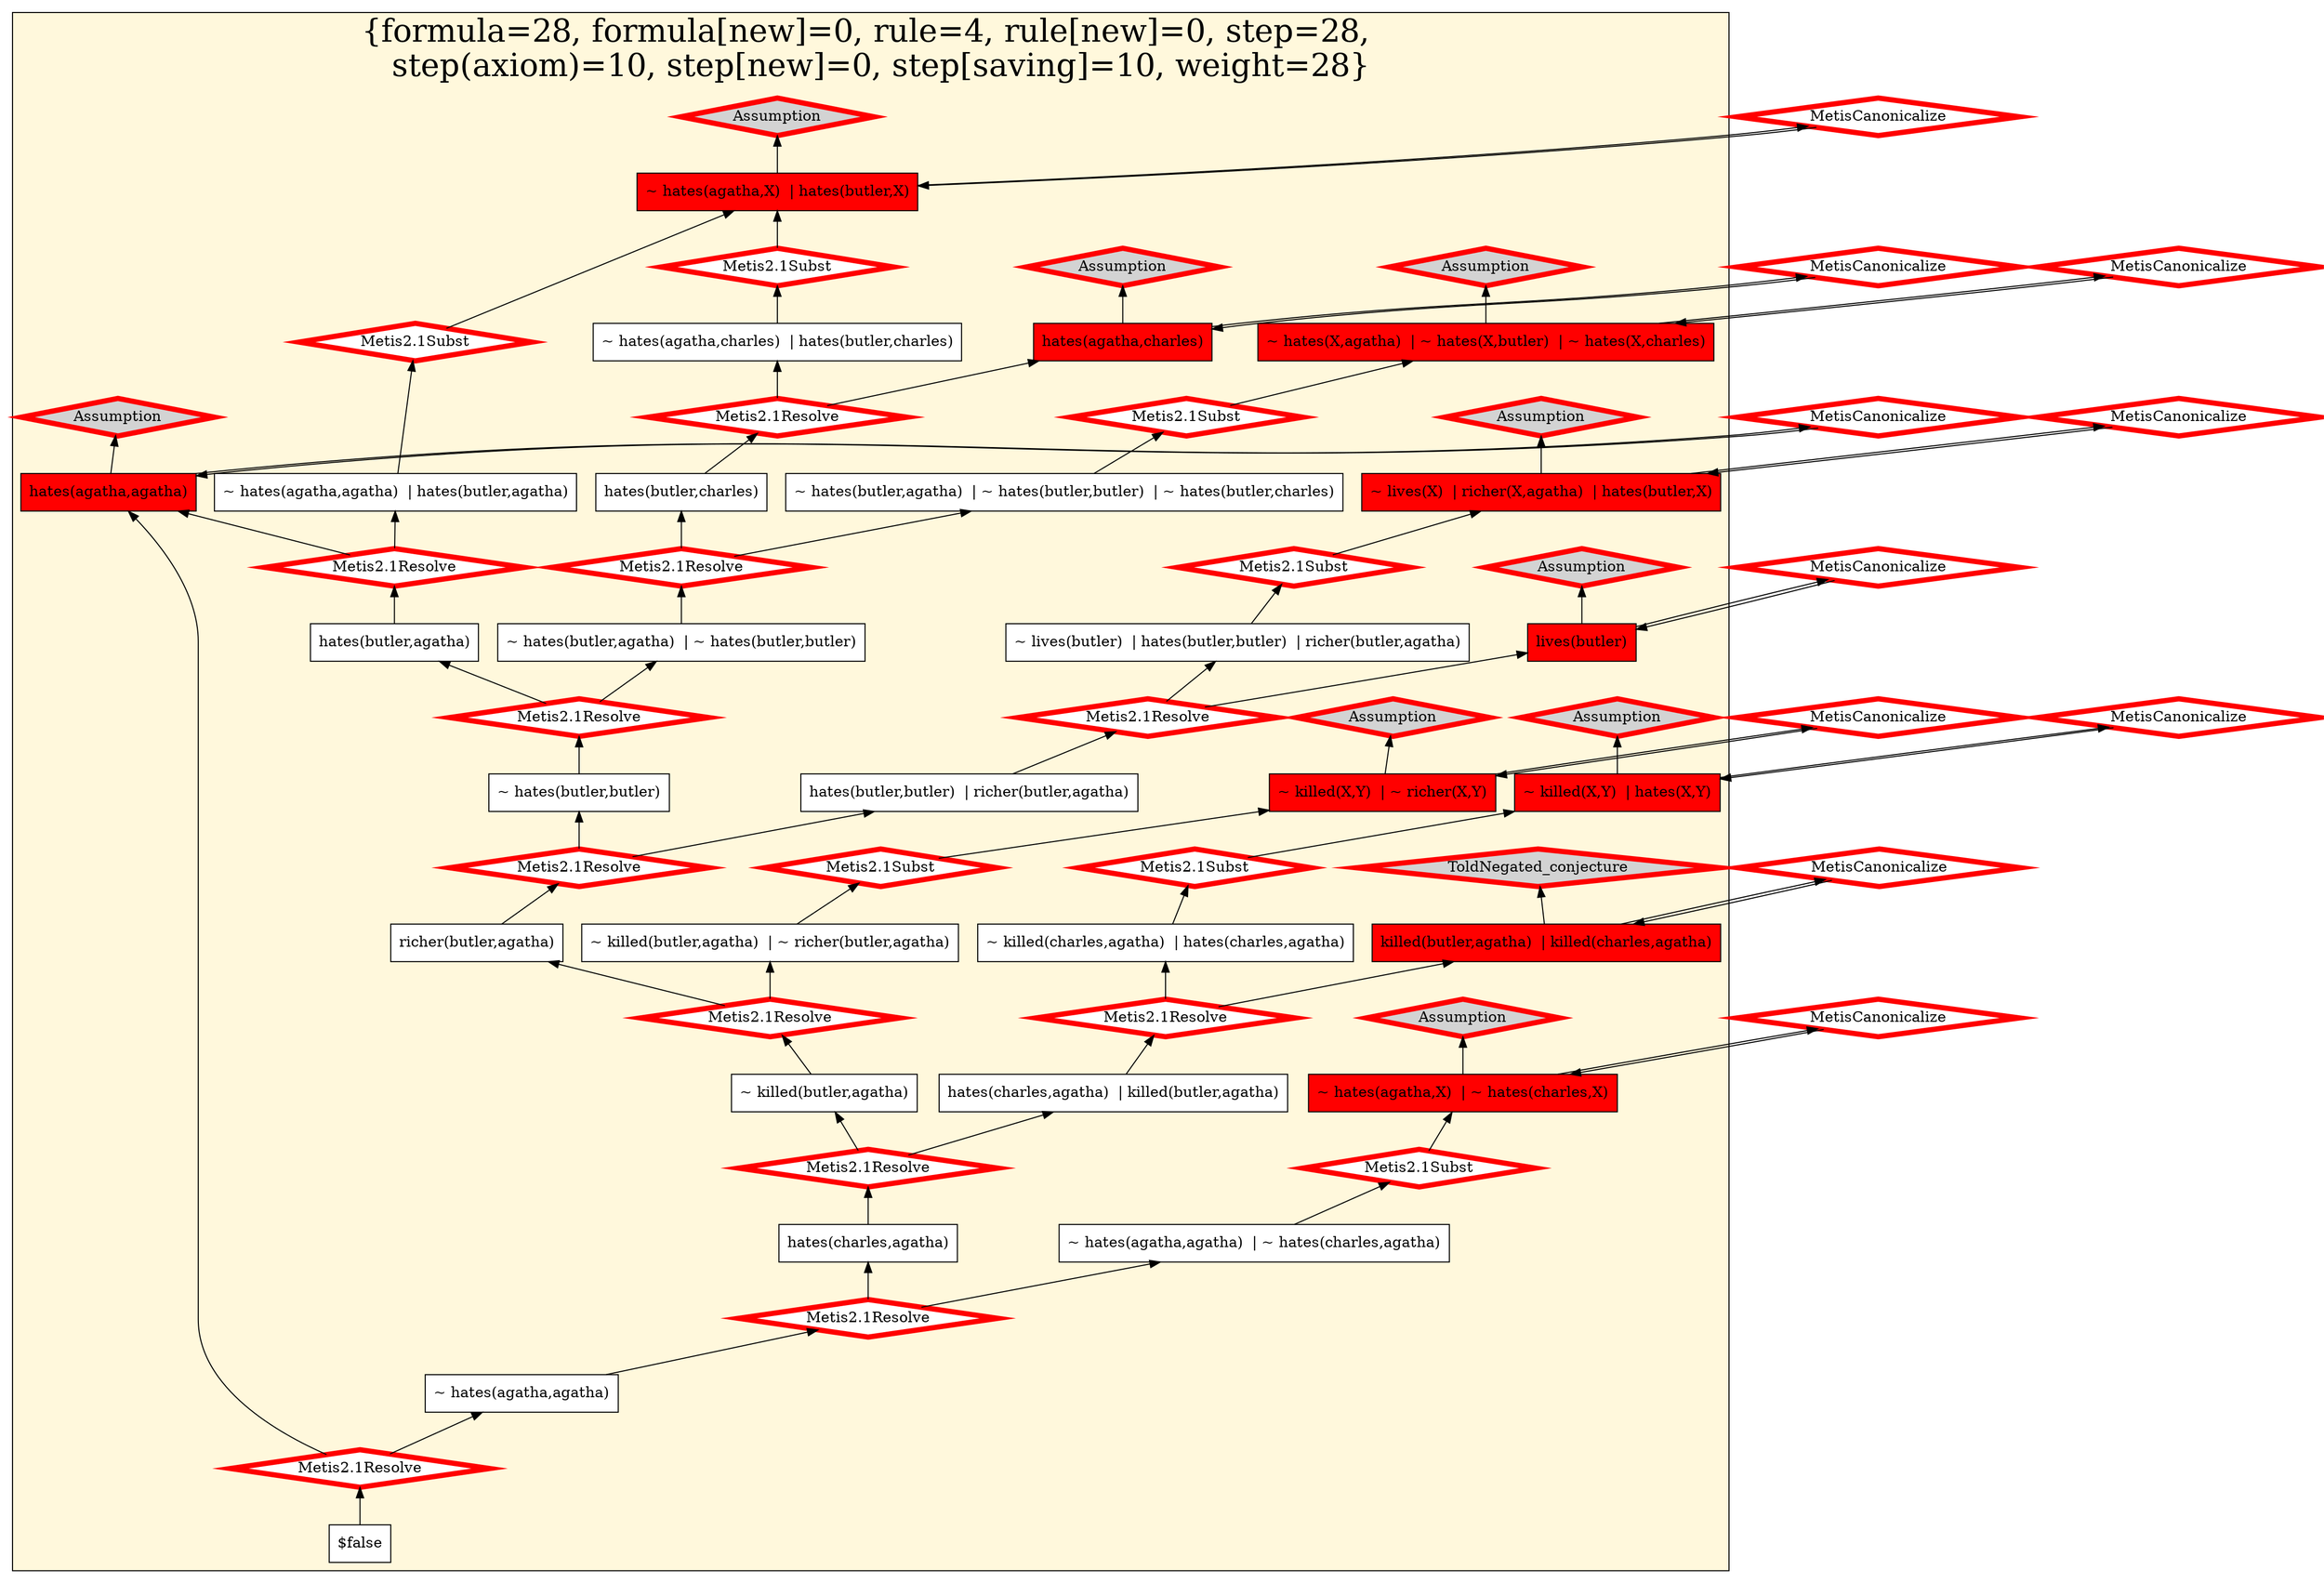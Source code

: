 digraph g 
{ rankdir=BT;
   
  "x_203" [ URL="http://inference-web.org/proofs/tptp/Solutions/PUZ/PUZ001-1/Metis---2.2/answer.owl#ns_refute_0_19_conclusion" color="black" shape="box" label="hates(agatha,agatha)" fillcolor="red" style="filled"  ];
  "x_102" [ URL="http://inference-web.org/proofs/tptp/Solutions/PUZ/PUZ001-1/Metis---2.2/answer.owl#ns_prove_neither_charles_nor_butler_did_it_conclusion" color="black" shape="box" label="killed(butler,agatha)  | killed(charles,agatha)" fillcolor="red" style="filled"  ];
  "x_167" [ URL="http://inference-web.org/proofs/tptp/Solutions/PUZ/PUZ001-1/Metis---2.2/answer.owl#ns_same_hates_conclusion" color="black" shape="box" label="~ hates(agatha,X)  | hates(butler,X)" fillcolor="red" style="filled"  ];
  "x_149" [ URL="http://inference-web.org/proofs/tptp/Solutions/PUZ/PUZ001-1/Metis---2.2/answer.owl#ns_refute_0_16_conclusion" color="black" shape="box" label="~ hates(X,agatha)  | ~ hates(X,butler)  | ~ hates(X,charles)" fillcolor="red" style="filled"  ];
  "x_144" [ URL="http://inference-web.org/proofs/tptp/Solutions/PUZ/PUZ001-1/Metis---2.2/answer.owl#ns_refute_0_11_conclusion" color="black" shape="box" label="hates(butler,butler)  | richer(butler,agatha)" fillcolor="white" style="filled"  ];
  "x_166" [ URL="http://inference-web.org/proofs/tptp/Solutions/PUZ/PUZ001-1/Metis---2.2/answer.owl#ns_different_hates_conclusion" color="black" shape="box" label="~ hates(agatha,X)  | ~ hates(charles,X)" fillcolor="red" style="filled"  ];
  "x_194" [ URL="http://inference-web.org/proofs/tptp/Solutions/PUZ/PUZ001-1/Metis---2.2/answer.owl#ns_butler_conclusion" color="black" shape="box" label="lives(butler)" fillcolor="red" style="filled"  ];
  "x_174" [ URL="http://inference-web.org/proofs/tptp/Solutions/PUZ/PUZ001-1/Metis---2.2/answer.owl#ns_refute_0_27_conclusion" color="black" shape="box" label="$false" fillcolor="white" style="filled"  ];
  "x_107" [ URL="http://inference-web.org/proofs/tptp/Solutions/PUZ/PUZ001-1/Metis---2.2/answer.owl#ns_refute_0_7_conclusion" color="black" shape="box" label="~ killed(butler,agatha)  | ~ richer(butler,agatha)" fillcolor="white" style="filled"  ];
  "x_108" [ URL="http://inference-web.org/proofs/tptp/Solutions/PUZ/PUZ001-1/Metis---2.2/answer.owl#ns_refute_0_4_conclusion" color="black" shape="box" label="~ killed(charles,agatha)  | hates(charles,agatha)" fillcolor="white" style="filled"  ];
  "x_224" [ URL="http://inference-web.org/proofs/tptp/Solutions/PUZ/PUZ001-1/Metis---2.2/answer.owl#ns_agatha_hates_charles_conclusion" color="black" shape="box" label="hates(agatha,charles)" fillcolor="red" style="filled"  ];
  "x_173" [ URL="http://inference-web.org/proofs/tptp/Solutions/PUZ/PUZ001-1/Metis---2.2/answer.owl#ns_refute_0_1_conclusion" color="black" shape="box" label="~ hates(agatha,agatha)  | ~ hates(charles,agatha)" fillcolor="white" style="filled"  ];
  "x_149" [ URL="http://inference-web.org/proofs/tptp/Solutions/PUZ/PUZ001-1/Metis---2.2/answer.owl#ns_no_one_hates_everyone_conclusion" color="black" shape="box" label="~ hates(X,agatha)  | ~ hates(X,butler)  | ~ hates(X,charles)" fillcolor="red" style="filled"  ];
  "x_112" [ URL="http://inference-web.org/proofs/tptp/Solutions/PUZ/PUZ001-1/Metis---2.2/answer.owl#ns_refute_0_24_conclusion" color="black" shape="box" label="~ killed(butler,agatha)" fillcolor="white" style="filled"  ];
  "x_166" [ URL="http://inference-web.org/proofs/tptp/Solutions/PUZ/PUZ001-1/Metis---2.2/answer.owl#ns_refute_0_0_conclusion" color="black" shape="box" label="~ hates(agatha,X)  | ~ hates(charles,X)" fillcolor="red" style="filled"  ];
  "x_178" [ URL="http://inference-web.org/proofs/tptp/Solutions/PUZ/PUZ001-1/Metis---2.2/answer.owl#ns_refute_0_9_conclusion" color="black" shape="box" label="~ lives(X)  | hates(butler,X)  | richer(X,agatha)" fillcolor="red" style="filled"  ];
  "x_115" [ URL="http://inference-web.org/proofs/tptp/Solutions/PUZ/PUZ001-1/Metis---2.2/answer.owl#ns_refute_0_23_conclusion" color="black" shape="box" label="richer(butler,agatha)" fillcolor="white" style="filled"  ];
  "x_194" [ URL="http://inference-web.org/proofs/tptp/Solutions/PUZ/PUZ001-1/Metis---2.2/answer.owl#ns_refute_0_8_conclusion" color="black" shape="box" label="lives(butler)" fillcolor="red" style="filled"  ];
  "x_182" [ URL="http://inference-web.org/proofs/tptp/Solutions/PUZ/PUZ001-1/Metis---2.2/answer.owl#ns_refute_0_25_conclusion" color="black" shape="box" label="hates(charles,agatha)" fillcolor="white" style="filled"  ];
  "x_143" [ URL="http://inference-web.org/proofs/tptp/Solutions/PUZ/PUZ001-1/Metis---2.2/answer.owl#ns_refute_0_21_conclusion" color="black" shape="box" label="hates(butler,agatha)" fillcolor="white" style="filled"  ];
  "x_102" [ URL="http://inference-web.org/proofs/tptp/Solutions/PUZ/PUZ001-1/Metis---2.2/answer.owl#ns_refute_0_2_conclusion" color="black" shape="box" label="killed(butler,agatha)  | killed(charles,agatha)" fillcolor="red" style="filled"  ];
  "x_204" [ URL="http://inference-web.org/proofs/tptp/Solutions/PUZ/PUZ001-1/Metis---2.2/answer.owl#ns_refute_0_6_conclusion" color="black" shape="box" label="~ killed(X,Y)  | ~ richer(X,Y)" fillcolor="red" style="filled"  ];
  "x_178" [ URL="http://inference-web.org/proofs/tptp/Solutions/PUZ/PUZ001-1/Metis---2.2/answer.owl#ns_butler_hates_poor_conclusion" color="black" shape="box" label="~ lives(X)  | richer(X,agatha)  | hates(butler,X)" fillcolor="red" style="filled"  ];
  "x_190" [ URL="http://inference-web.org/proofs/tptp/Solutions/PUZ/PUZ001-1/Metis---2.2/answer.owl#ns_refute_0_26_conclusion" color="black" shape="box" label="~ hates(agatha,agatha)" fillcolor="white" style="filled"  ];
  "x_124" [ URL="http://inference-web.org/proofs/tptp/Solutions/PUZ/PUZ001-1/Metis---2.2/answer.owl#ns_refute_0_17_conclusion" color="black" shape="box" label="~ hates(butler,agatha)  | ~ hates(butler,butler)  | ~ hates(butler,charles)" fillcolor="white" style="filled"  ];
  "x_203" [ URL="http://inference-web.org/proofs/tptp/Solutions/PUZ/PUZ001-1/Metis---2.2/answer.owl#ns_agatha_hates_agatha_conclusion" color="black" shape="box" label="hates(agatha,agatha)" fillcolor="red" style="filled"  ];
  "x_193" [ URL="http://inference-web.org/proofs/tptp/Solutions/PUZ/PUZ001-1/Metis---2.2/answer.owl#ns_refute_0_10_conclusion" color="black" shape="box" label="~ lives(butler)  | hates(butler,butler)  | richer(butler,agatha)" fillcolor="white" style="filled"  ];
  "x_224" [ URL="http://inference-web.org/proofs/tptp/Solutions/PUZ/PUZ001-1/Metis---2.2/answer.owl#ns_refute_0_12_conclusion" color="black" shape="box" label="hates(agatha,charles)" fillcolor="red" style="filled"  ];
  "x_176" [ URL="http://inference-web.org/proofs/tptp/Solutions/PUZ/PUZ001-1/Metis---2.2/answer.owl#ns_refute_0_5_conclusion" color="black" shape="box" label="hates(charles,agatha)  | killed(butler,agatha)" fillcolor="white" style="filled"  ];
  "x_130" [ URL="http://inference-web.org/proofs/tptp/Solutions/PUZ/PUZ001-1/Metis---2.2/answer.owl#ns_refute_0_20_conclusion" color="black" shape="box" label="~ hates(agatha,agatha)  | hates(butler,agatha)" fillcolor="white" style="filled"  ];
  "x_132" [ URL="http://inference-web.org/proofs/tptp/Solutions/PUZ/PUZ001-1/Metis---2.2/answer.owl#ns_killer_hates_victim_conclusion" color="black" shape="box" label="~ killed(X,Y)  | hates(X,Y)" fillcolor="red" style="filled"  ];
  "x_132" [ URL="http://inference-web.org/proofs/tptp/Solutions/PUZ/PUZ001-1/Metis---2.2/answer.owl#ns_refute_0_3_conclusion" color="black" shape="box" label="~ killed(X,Y)  | hates(X,Y)" fillcolor="red" style="filled"  ];
  "x_227" [ URL="http://inference-web.org/proofs/tptp/Solutions/PUZ/PUZ001-1/Metis---2.2/answer.owl#ns_refute_0_15_conclusion" color="black" shape="box" label="hates(butler,charles)" fillcolor="white" style="filled"  ];
  "x_231" [ URL="http://inference-web.org/proofs/tptp/Solutions/PUZ/PUZ001-1/Metis---2.2/answer.owl#ns_refute_0_22_conclusion" color="black" shape="box" label="~ hates(butler,butler)" fillcolor="white" style="filled"  ];
  "x_167" [ URL="http://inference-web.org/proofs/tptp/Solutions/PUZ/PUZ001-1/Metis---2.2/answer.owl#ns_refute_0_13_conclusion" color="black" shape="box" label="~ hates(agatha,X)  | hates(butler,X)" fillcolor="red" style="filled"  ];
  "x_140" [ URL="http://inference-web.org/proofs/tptp/Solutions/PUZ/PUZ001-1/Metis---2.2/answer.owl#ns_refute_0_18_conclusion" color="black" shape="box" label="~ hates(butler,agatha)  | ~ hates(butler,butler)" fillcolor="white" style="filled"  ];
  "x_204" [ URL="http://inference-web.org/proofs/tptp/Solutions/PUZ/PUZ001-1/Metis---2.2/answer.owl#ns_poorer_killer_conclusion" color="black" shape="box" label="~ killed(X,Y)  | ~ richer(X,Y)" fillcolor="red" style="filled"  ];
  "x_142" [ URL="http://inference-web.org/proofs/tptp/Solutions/PUZ/PUZ001-1/Metis---2.2/answer.owl#ns_refute_0_14_conclusion" color="black" shape="box" label="~ hates(agatha,charles)  | hates(butler,charles)" fillcolor="white" style="filled"  ];
  "-60e429c2:1242c8035d5:-7e1a" [ URL="http://browser.inference-web.org/iwbrowser/BrowseNodeSet?url=http%3A%2F%2Finference-web.org%2Fproofs%2Ftptp%2FSolutions%2FPUZ%2FPUZ001-1%2FMetis---2.2%2Fanswer.owl%23ns_poorer_killer" color="red" shape="diamond" label="Assumption" fillcolor="lightgrey" style="filled" penwidth="5"  ];
  "x_204" -> "-60e429c2:1242c8035d5:-7e1a";
  "-60e429c2:1242c8035d5:-7de5" [ URL="http://browser.inference-web.org/iwbrowser/BrowseNodeSet?url=http%3A%2F%2Finference-web.org%2Fproofs%2Ftptp%2FSolutions%2FPUZ%2FPUZ001-1%2FMetis---2.2%2Fanswer.owl%23ns_refute_0_2" color="red" shape="diamond" label="MetisCanonicalize" fillcolor="white" style="filled" penwidth="5"  ];
  "x_102" -> "-60e429c2:1242c8035d5:-7de5";
  "-60e429c2:1242c8035d5:-7de5" -> "x_102";
  "-60e429c2:1242c8035d5:-7e00" [ URL="http://browser.inference-web.org/iwbrowser/BrowseNodeSet?url=http%3A%2F%2Finference-web.org%2Fproofs%2Ftptp%2FSolutions%2FPUZ%2FPUZ001-1%2FMetis---2.2%2Fanswer.owl%23ns_refute_0_21" color="red" shape="diamond" label="Metis2.1Resolve" fillcolor="white" style="filled" penwidth="5"  ];
  "x_143" -> "-60e429c2:1242c8035d5:-7e00";
  "-60e429c2:1242c8035d5:-7e00" -> "x_130";
  "-60e429c2:1242c8035d5:-7e00" -> "x_203";
  "-60e429c2:1242c8035d5:-7df9" [ URL="http://browser.inference-web.org/iwbrowser/BrowseNodeSet?url=http%3A%2F%2Finference-web.org%2Fproofs%2Ftptp%2FSolutions%2FPUZ%2FPUZ001-1%2FMetis---2.2%2Fanswer.owl%23ns_agatha_hates_agatha" color="red" shape="diamond" label="Assumption" fillcolor="lightgrey" style="filled" penwidth="5"  ];
  "x_203" -> "-60e429c2:1242c8035d5:-7df9";
  "-60e429c2:1242c8035d5:-7e16" [ URL="http://browser.inference-web.org/iwbrowser/BrowseNodeSet?url=http%3A%2F%2Finference-web.org%2Fproofs%2Ftptp%2FSolutions%2FPUZ%2FPUZ001-1%2FMetis---2.2%2Fanswer.owl%23ns_refute_0_22" color="red" shape="diamond" label="Metis2.1Resolve" fillcolor="white" style="filled" penwidth="5"  ];
  "x_231" -> "-60e429c2:1242c8035d5:-7e16";
  "-60e429c2:1242c8035d5:-7e16" -> "x_140";
  "-60e429c2:1242c8035d5:-7e16" -> "x_143";
  "-60e429c2:1242c8035d5:-7e04" [ URL="http://browser.inference-web.org/iwbrowser/BrowseNodeSet?url=http%3A%2F%2Finference-web.org%2Fproofs%2Ftptp%2FSolutions%2FPUZ%2FPUZ001-1%2FMetis---2.2%2Fanswer.owl%23ns_same_hates" color="red" shape="diamond" label="Assumption" fillcolor="lightgrey" style="filled" penwidth="5"  ];
  "x_167" -> "-60e429c2:1242c8035d5:-7e04";
  "-60e429c2:1242c8035d5:-7e24" [ URL="http://browser.inference-web.org/iwbrowser/BrowseNodeSet?url=http%3A%2F%2Finference-web.org%2Fproofs%2Ftptp%2FSolutions%2FPUZ%2FPUZ001-1%2FMetis---2.2%2Fanswer.owl%23ns_refute_0_25" color="red" shape="diamond" label="Metis2.1Resolve" fillcolor="white" style="filled" penwidth="5"  ];
  "x_182" -> "-60e429c2:1242c8035d5:-7e24";
  "-60e429c2:1242c8035d5:-7e24" -> "x_112";
  "-60e429c2:1242c8035d5:-7e24" -> "x_176";
  "-60e429c2:1242c8035d5:-7df1" [ URL="http://browser.inference-web.org/iwbrowser/BrowseNodeSet?url=http%3A%2F%2Finference-web.org%2Fproofs%2Ftptp%2FSolutions%2FPUZ%2FPUZ001-1%2FMetis---2.2%2Fanswer.owl%23ns_butler_hates_poor" color="red" shape="diamond" label="Assumption" fillcolor="lightgrey" style="filled" penwidth="5"  ];
  "x_178" -> "-60e429c2:1242c8035d5:-7df1";
  "-60e429c2:1242c8035d5:-7e06" [ URL="http://browser.inference-web.org/iwbrowser/BrowseNodeSet?url=http%3A%2F%2Finference-web.org%2Fproofs%2Ftptp%2FSolutions%2FPUZ%2FPUZ001-1%2FMetis---2.2%2Fanswer.owl%23ns_refute_0_13" color="red" shape="diamond" label="MetisCanonicalize" fillcolor="white" style="filled" penwidth="5"  ];
  "x_167" -> "-60e429c2:1242c8035d5:-7e06";
  "-60e429c2:1242c8035d5:-7e06" -> "x_167";
  "-60e429c2:1242c8035d5:-7e2f" [ URL="http://browser.inference-web.org/iwbrowser/BrowseNodeSet?url=http%3A%2F%2Finference-web.org%2Fproofs%2Ftptp%2FSolutions%2FPUZ%2FPUZ001-1%2FMetis---2.2%2Fanswer.owl%23answer" color="red" shape="diamond" label="Metis2.1Resolve" fillcolor="white" style="filled" penwidth="5"  ];
  "x_174" -> "-60e429c2:1242c8035d5:-7e2f";
  "-60e429c2:1242c8035d5:-7e2f" -> "x_190";
  "-60e429c2:1242c8035d5:-7e2f" -> "x_203";
  "-60e429c2:1242c8035d5:-7df3" [ URL="http://browser.inference-web.org/iwbrowser/BrowseNodeSet?url=http%3A%2F%2Finference-web.org%2Fproofs%2Ftptp%2FSolutions%2FPUZ%2FPUZ001-1%2FMetis---2.2%2Fanswer.owl%23ns_refute_0_9" color="red" shape="diamond" label="MetisCanonicalize" fillcolor="white" style="filled" penwidth="5"  ];
  "x_178" -> "-60e429c2:1242c8035d5:-7df3";
  "-60e429c2:1242c8035d5:-7df3" -> "x_178";
  "-60e429c2:1242c8035d5:-7e21" [ URL="http://browser.inference-web.org/iwbrowser/BrowseNodeSet?url=http%3A%2F%2Finference-web.org%2Fproofs%2Ftptp%2FSolutions%2FPUZ%2FPUZ001-1%2FMetis---2.2%2Fanswer.owl%23ns_refute_0_24" color="red" shape="diamond" label="Metis2.1Resolve" fillcolor="white" style="filled" penwidth="5"  ];
  "x_112" -> "-60e429c2:1242c8035d5:-7e21";
  "-60e429c2:1242c8035d5:-7e21" -> "x_107";
  "-60e429c2:1242c8035d5:-7e21" -> "x_115";
  "-60e429c2:1242c8035d5:-7df5" [ URL="http://browser.inference-web.org/iwbrowser/BrowseNodeSet?url=http%3A%2F%2Finference-web.org%2Fproofs%2Ftptp%2FSolutions%2FPUZ%2FPUZ001-1%2FMetis---2.2%2Fanswer.owl%23ns_refute_0_10" color="red" shape="diamond" label="Metis2.1Subst" fillcolor="white" style="filled" penwidth="5"  ];
  "x_193" -> "-60e429c2:1242c8035d5:-7df5";
  "-60e429c2:1242c8035d5:-7df5" -> "x_178";
  "-60e429c2:1242c8035d5:-7de3" [ URL="http://browser.inference-web.org/iwbrowser/BrowseNodeSet?url=http%3A%2F%2Finference-web.org%2Fproofs%2Ftptp%2FSolutions%2FPUZ%2FPUZ001-1%2FMetis---2.2%2Fanswer.owl%23ns_prove_neither_charles_nor_butler_did_it" color="red" shape="diamond" label="ToldNegated_conjecture" fillcolor="lightgrey" style="filled" penwidth="5"  ];
  "x_102" -> "-60e429c2:1242c8035d5:-7de3";
  "-60e429c2:1242c8035d5:-7e2c" [ URL="http://browser.inference-web.org/iwbrowser/BrowseNodeSet?url=http%3A%2F%2Finference-web.org%2Fproofs%2Ftptp%2FSolutions%2FPUZ%2FPUZ001-1%2FMetis---2.2%2Fanswer.owl%23ns_refute_0_26" color="red" shape="diamond" label="Metis2.1Resolve" fillcolor="white" style="filled" penwidth="5"  ];
  "x_190" -> "-60e429c2:1242c8035d5:-7e2c";
  "-60e429c2:1242c8035d5:-7e2c" -> "x_173";
  "-60e429c2:1242c8035d5:-7e2c" -> "x_182";
  "-60e429c2:1242c8035d5:-7e0b" [ URL="http://browser.inference-web.org/iwbrowser/BrowseNodeSet?url=http%3A%2F%2Finference-web.org%2Fproofs%2Ftptp%2FSolutions%2FPUZ%2FPUZ001-1%2FMetis---2.2%2Fanswer.owl%23ns_refute_0_15" color="red" shape="diamond" label="Metis2.1Resolve" fillcolor="white" style="filled" penwidth="5"  ];
  "x_227" -> "-60e429c2:1242c8035d5:-7e0b";
  "-60e429c2:1242c8035d5:-7e0b" -> "x_142";
  "-60e429c2:1242c8035d5:-7e0b" -> "x_224";
  "-60e429c2:1242c8035d5:-7dea" [ URL="http://browser.inference-web.org/iwbrowser/BrowseNodeSet?url=http%3A%2F%2Finference-web.org%2Fproofs%2Ftptp%2FSolutions%2FPUZ%2FPUZ001-1%2FMetis---2.2%2Fanswer.owl%23ns_refute_0_4" color="red" shape="diamond" label="Metis2.1Subst" fillcolor="white" style="filled" penwidth="5"  ];
  "x_108" -> "-60e429c2:1242c8035d5:-7dea";
  "-60e429c2:1242c8035d5:-7dea" -> "x_132";
  "-60e429c2:1242c8035d5:-7e08" [ URL="http://browser.inference-web.org/iwbrowser/BrowseNodeSet?url=http%3A%2F%2Finference-web.org%2Fproofs%2Ftptp%2FSolutions%2FPUZ%2FPUZ001-1%2FMetis---2.2%2Fanswer.owl%23ns_refute_0_14" color="red" shape="diamond" label="Metis2.1Subst" fillcolor="white" style="filled" penwidth="5"  ];
  "x_142" -> "-60e429c2:1242c8035d5:-7e08";
  "-60e429c2:1242c8035d5:-7e08" -> "x_167";
  "-60e429c2:1242c8035d5:-7dfd" [ URL="http://browser.inference-web.org/iwbrowser/BrowseNodeSet?url=http%3A%2F%2Finference-web.org%2Fproofs%2Ftptp%2FSolutions%2FPUZ%2FPUZ001-1%2FMetis---2.2%2Fanswer.owl%23ns_refute_0_20" color="red" shape="diamond" label="Metis2.1Subst" fillcolor="white" style="filled" penwidth="5"  ];
  "x_130" -> "-60e429c2:1242c8035d5:-7dfd";
  "-60e429c2:1242c8035d5:-7dfd" -> "x_167";
  "-60e429c2:1242c8035d5:-7e1c" [ URL="http://browser.inference-web.org/iwbrowser/BrowseNodeSet?url=http%3A%2F%2Finference-web.org%2Fproofs%2Ftptp%2FSolutions%2FPUZ%2FPUZ001-1%2FMetis---2.2%2Fanswer.owl%23ns_refute_0_6" color="red" shape="diamond" label="MetisCanonicalize" fillcolor="white" style="filled" penwidth="5"  ];
  "x_204" -> "-60e429c2:1242c8035d5:-7e1c";
  "-60e429c2:1242c8035d5:-7e1c" -> "x_204";
  "-60e429c2:1242c8035d5:-7e19" [ URL="http://browser.inference-web.org/iwbrowser/BrowseNodeSet?url=http%3A%2F%2Finference-web.org%2Fproofs%2Ftptp%2FSolutions%2FPUZ%2FPUZ001-1%2FMetis---2.2%2Fanswer.owl%23ns_refute_0_23" color="red" shape="diamond" label="Metis2.1Resolve" fillcolor="white" style="filled" penwidth="5"  ];
  "x_115" -> "-60e429c2:1242c8035d5:-7e19";
  "-60e429c2:1242c8035d5:-7e19" -> "x_144";
  "-60e429c2:1242c8035d5:-7e19" -> "x_231";
  "-60e429c2:1242c8035d5:-7df0" [ URL="http://browser.inference-web.org/iwbrowser/BrowseNodeSet?url=http%3A%2F%2Finference-web.org%2Fproofs%2Ftptp%2FSolutions%2FPUZ%2FPUZ001-1%2FMetis---2.2%2Fanswer.owl%23ns_refute_0_8" color="red" shape="diamond" label="MetisCanonicalize" fillcolor="white" style="filled" penwidth="5"  ];
  "x_194" -> "-60e429c2:1242c8035d5:-7df0";
  "-60e429c2:1242c8035d5:-7df0" -> "x_194";
  "-60e429c2:1242c8035d5:-7de6" [ URL="http://browser.inference-web.org/iwbrowser/BrowseNodeSet?url=http%3A%2F%2Finference-web.org%2Fproofs%2Ftptp%2FSolutions%2FPUZ%2FPUZ001-1%2FMetis---2.2%2Fanswer.owl%23ns_killer_hates_victim" color="red" shape="diamond" label="Assumption" fillcolor="lightgrey" style="filled" penwidth="5"  ];
  "x_132" -> "-60e429c2:1242c8035d5:-7de6";
  "-60e429c2:1242c8035d5:-7e1e" [ URL="http://browser.inference-web.org/iwbrowser/BrowseNodeSet?url=http%3A%2F%2Finference-web.org%2Fproofs%2Ftptp%2FSolutions%2FPUZ%2FPUZ001-1%2FMetis---2.2%2Fanswer.owl%23ns_refute_0_7" color="red" shape="diamond" label="Metis2.1Subst" fillcolor="white" style="filled" penwidth="5"  ];
  "x_107" -> "-60e429c2:1242c8035d5:-7e1e";
  "-60e429c2:1242c8035d5:-7e1e" -> "x_204";
  "-60e429c2:1242c8035d5:-7e03" [ URL="http://browser.inference-web.org/iwbrowser/BrowseNodeSet?url=http%3A%2F%2Finference-web.org%2Fproofs%2Ftptp%2FSolutions%2FPUZ%2FPUZ001-1%2FMetis---2.2%2Fanswer.owl%23ns_refute_0_12" color="red" shape="diamond" label="MetisCanonicalize" fillcolor="white" style="filled" penwidth="5"  ];
  "x_224" -> "-60e429c2:1242c8035d5:-7e03";
  "-60e429c2:1242c8035d5:-7e03" -> "x_224";
  "-60e429c2:1242c8035d5:-7dfb" [ URL="http://browser.inference-web.org/iwbrowser/BrowseNodeSet?url=http%3A%2F%2Finference-web.org%2Fproofs%2Ftptp%2FSolutions%2FPUZ%2FPUZ001-1%2FMetis---2.2%2Fanswer.owl%23ns_refute_0_19" color="red" shape="diamond" label="MetisCanonicalize" fillcolor="white" style="filled" penwidth="5"  ];
  "x_203" -> "-60e429c2:1242c8035d5:-7dfb";
  "-60e429c2:1242c8035d5:-7dfb" -> "x_203";
  "-60e429c2:1242c8035d5:-7e13" [ URL="http://browser.inference-web.org/iwbrowser/BrowseNodeSet?url=http%3A%2F%2Finference-web.org%2Fproofs%2Ftptp%2FSolutions%2FPUZ%2FPUZ001-1%2FMetis---2.2%2Fanswer.owl%23ns_refute_0_18" color="red" shape="diamond" label="Metis2.1Resolve" fillcolor="white" style="filled" penwidth="5"  ];
  "x_140" -> "-60e429c2:1242c8035d5:-7e13";
  "-60e429c2:1242c8035d5:-7e13" -> "x_124";
  "-60e429c2:1242c8035d5:-7e13" -> "x_227";
  "-60e429c2:1242c8035d5:-7ded" [ URL="http://browser.inference-web.org/iwbrowser/BrowseNodeSet?url=http%3A%2F%2Finference-web.org%2Fproofs%2Ftptp%2FSolutions%2FPUZ%2FPUZ001-1%2FMetis---2.2%2Fanswer.owl%23ns_refute_0_5" color="red" shape="diamond" label="Metis2.1Resolve" fillcolor="white" style="filled" penwidth="5"  ];
  "x_176" -> "-60e429c2:1242c8035d5:-7ded";
  "-60e429c2:1242c8035d5:-7ded" -> "x_102";
  "-60e429c2:1242c8035d5:-7ded" -> "x_108";
  "-60e429c2:1242c8035d5:-7e01" [ URL="http://browser.inference-web.org/iwbrowser/BrowseNodeSet?url=http%3A%2F%2Finference-web.org%2Fproofs%2Ftptp%2FSolutions%2FPUZ%2FPUZ001-1%2FMetis---2.2%2Fanswer.owl%23ns_agatha_hates_charles" color="red" shape="diamond" label="Assumption" fillcolor="lightgrey" style="filled" penwidth="5"  ];
  "x_224" -> "-60e429c2:1242c8035d5:-7e01";
  "-60e429c2:1242c8035d5:-7df8" [ URL="http://browser.inference-web.org/iwbrowser/BrowseNodeSet?url=http%3A%2F%2Finference-web.org%2Fproofs%2Ftptp%2FSolutions%2FPUZ%2FPUZ001-1%2FMetis---2.2%2Fanswer.owl%23ns_refute_0_11" color="red" shape="diamond" label="Metis2.1Resolve" fillcolor="white" style="filled" penwidth="5"  ];
  "x_144" -> "-60e429c2:1242c8035d5:-7df8";
  "-60e429c2:1242c8035d5:-7df8" -> "x_193";
  "-60e429c2:1242c8035d5:-7df8" -> "x_194";
  "-60e429c2:1242c8035d5:-7e25" [ URL="http://browser.inference-web.org/iwbrowser/BrowseNodeSet?url=http%3A%2F%2Finference-web.org%2Fproofs%2Ftptp%2FSolutions%2FPUZ%2FPUZ001-1%2FMetis---2.2%2Fanswer.owl%23ns_different_hates" color="red" shape="diamond" label="Assumption" fillcolor="lightgrey" style="filled" penwidth="5"  ];
  "x_166" -> "-60e429c2:1242c8035d5:-7e25";
  "-60e429c2:1242c8035d5:-7e29" [ URL="http://browser.inference-web.org/iwbrowser/BrowseNodeSet?url=http%3A%2F%2Finference-web.org%2Fproofs%2Ftptp%2FSolutions%2FPUZ%2FPUZ001-1%2FMetis---2.2%2Fanswer.owl%23ns_refute_0_1" color="red" shape="diamond" label="Metis2.1Subst" fillcolor="white" style="filled" penwidth="5"  ];
  "x_173" -> "-60e429c2:1242c8035d5:-7e29";
  "-60e429c2:1242c8035d5:-7e29" -> "x_166";
  "-60e429c2:1242c8035d5:-7de8" [ URL="http://browser.inference-web.org/iwbrowser/BrowseNodeSet?url=http%3A%2F%2Finference-web.org%2Fproofs%2Ftptp%2FSolutions%2FPUZ%2FPUZ001-1%2FMetis---2.2%2Fanswer.owl%23ns_refute_0_3" color="red" shape="diamond" label="MetisCanonicalize" fillcolor="white" style="filled" penwidth="5"  ];
  "x_132" -> "-60e429c2:1242c8035d5:-7de8";
  "-60e429c2:1242c8035d5:-7de8" -> "x_132";
  "-60e429c2:1242c8035d5:-7e27" [ URL="http://browser.inference-web.org/iwbrowser/BrowseNodeSet?url=http%3A%2F%2Finference-web.org%2Fproofs%2Ftptp%2FSolutions%2FPUZ%2FPUZ001-1%2FMetis---2.2%2Fanswer.owl%23ns_refute_0_0" color="red" shape="diamond" label="MetisCanonicalize" fillcolor="white" style="filled" penwidth="5"  ];
  "x_166" -> "-60e429c2:1242c8035d5:-7e27";
  "-60e429c2:1242c8035d5:-7e27" -> "x_166";
  "-60e429c2:1242c8035d5:-7e0e" [ URL="http://browser.inference-web.org/iwbrowser/BrowseNodeSet?url=http%3A%2F%2Finference-web.org%2Fproofs%2Ftptp%2FSolutions%2FPUZ%2FPUZ001-1%2FMetis---2.2%2Fanswer.owl%23ns_refute_0_16" color="red" shape="diamond" label="MetisCanonicalize" fillcolor="white" style="filled" penwidth="5"  ];
  "x_149" -> "-60e429c2:1242c8035d5:-7e0e";
  "-60e429c2:1242c8035d5:-7e0e" -> "x_149";
  "-60e429c2:1242c8035d5:-7dee" [ URL="http://browser.inference-web.org/iwbrowser/BrowseNodeSet?url=http%3A%2F%2Finference-web.org%2Fproofs%2Ftptp%2FSolutions%2FPUZ%2FPUZ001-1%2FMetis---2.2%2Fanswer.owl%23ns_butler" color="red" shape="diamond" label="Assumption" fillcolor="lightgrey" style="filled" penwidth="5"  ];
  "x_194" -> "-60e429c2:1242c8035d5:-7dee";
  "-60e429c2:1242c8035d5:-7e0c" [ URL="http://browser.inference-web.org/iwbrowser/BrowseNodeSet?url=http%3A%2F%2Finference-web.org%2Fproofs%2Ftptp%2FSolutions%2FPUZ%2FPUZ001-1%2FMetis---2.2%2Fanswer.owl%23ns_no_one_hates_everyone" color="red" shape="diamond" label="Assumption" fillcolor="lightgrey" style="filled" penwidth="5"  ];
  "x_149" -> "-60e429c2:1242c8035d5:-7e0c";
  "-60e429c2:1242c8035d5:-7e10" [ URL="http://browser.inference-web.org/iwbrowser/BrowseNodeSet?url=http%3A%2F%2Finference-web.org%2Fproofs%2Ftptp%2FSolutions%2FPUZ%2FPUZ001-1%2FMetis---2.2%2Fanswer.owl%23ns_refute_0_17" color="red" shape="diamond" label="Metis2.1Subst" fillcolor="white" style="filled" penwidth="5"  ];
  "x_124" -> "-60e429c2:1242c8035d5:-7e10";
  "-60e429c2:1242c8035d5:-7e10" -> "x_149";
  
 subgraph cluster_opt 
{ labelloc=b label="{formula=28, formula[new]=0, rule=4, rule[new]=0, step=28, \n  step(axiom)=10, step[new]=0, step[saving]=10, weight=28}" 
 fontsize=30 fillcolor=cornsilk style=filled 
  x_204 ; x_140 ; x_143 ; x_203 ; x_142 ; x_130 ; x_193 ; x_132 ; x_194 ; x_144 ; x_149 ; x_102 ; x_174 ; x_173 ; x_231 ; x_108 ; x_167 ; x_227 ; x_166 ; x_107 ; x_224 ; x_115 ; x_190 ; x_112 ; x_178 ; x_176 ; x_124 ; x_182 ; "-60e429c2:1242c8035d5:-7e1a" ;
 "-60e429c2:1242c8035d5:-7e00" ;
 "-60e429c2:1242c8035d5:-7df9" ;
 "-60e429c2:1242c8035d5:-7e16" ;
 "-60e429c2:1242c8035d5:-7e04" ;
 "-60e429c2:1242c8035d5:-7df1" ;
 "-60e429c2:1242c8035d5:-7e24" ;
 "-60e429c2:1242c8035d5:-7e2f" ;
 "-60e429c2:1242c8035d5:-7e21" ;
 "-60e429c2:1242c8035d5:-7df5" ;
 "-60e429c2:1242c8035d5:-7de3" ;
 "-60e429c2:1242c8035d5:-7e0b" ;
 "-60e429c2:1242c8035d5:-7e2c" ;
 "-60e429c2:1242c8035d5:-7dea" ;
 "-60e429c2:1242c8035d5:-7e08" ;
 "-60e429c2:1242c8035d5:-7dfd" ;
 "-60e429c2:1242c8035d5:-7e19" ;
 "-60e429c2:1242c8035d5:-7de6" ;
 "-60e429c2:1242c8035d5:-7e1e" ;
 "-60e429c2:1242c8035d5:-7e13" ;
 "-60e429c2:1242c8035d5:-7ded" ;
 "-60e429c2:1242c8035d5:-7e01" ;
 "-60e429c2:1242c8035d5:-7df8" ;
 "-60e429c2:1242c8035d5:-7e25" ;
 "-60e429c2:1242c8035d5:-7e29" ;
 "-60e429c2:1242c8035d5:-7dee" ;
 "-60e429c2:1242c8035d5:-7e0c" ;
 "-60e429c2:1242c8035d5:-7e10" ;
 
}
 
}
